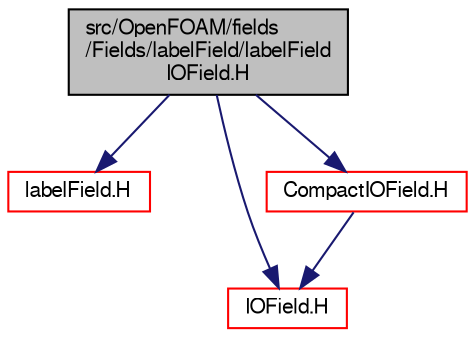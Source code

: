 digraph "src/OpenFOAM/fields/Fields/labelField/labelFieldIOField.H"
{
  bgcolor="transparent";
  edge [fontname="FreeSans",fontsize="10",labelfontname="FreeSans",labelfontsize="10"];
  node [fontname="FreeSans",fontsize="10",shape=record];
  Node0 [label="src/OpenFOAM/fields\l/Fields/labelField/labelField\lIOField.H",height=0.2,width=0.4,color="black", fillcolor="grey75", style="filled", fontcolor="black"];
  Node0 -> Node1 [color="midnightblue",fontsize="10",style="solid",fontname="FreeSans"];
  Node1 [label="labelField.H",height=0.2,width=0.4,color="red",URL="$a09614.html"];
  Node0 -> Node82 [color="midnightblue",fontsize="10",style="solid",fontname="FreeSans"];
  Node82 [label="IOField.H",height=0.2,width=0.4,color="red",URL="$a09032.html"];
  Node0 -> Node93 [color="midnightblue",fontsize="10",style="solid",fontname="FreeSans"];
  Node93 [label="CompactIOField.H",height=0.2,width=0.4,color="red",URL="$a09011.html"];
  Node93 -> Node82 [color="midnightblue",fontsize="10",style="solid",fontname="FreeSans"];
}
